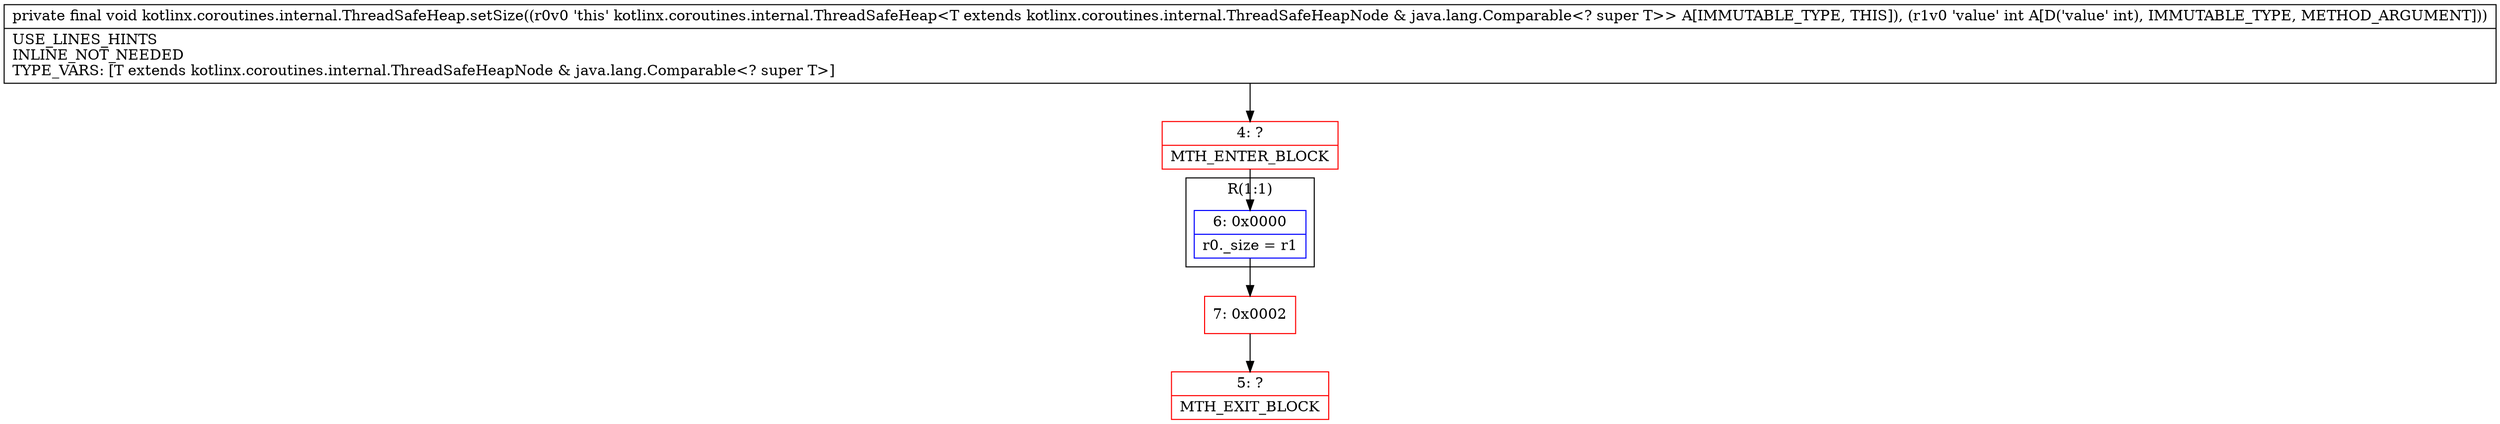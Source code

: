 digraph "CFG forkotlinx.coroutines.internal.ThreadSafeHeap.setSize(I)V" {
subgraph cluster_Region_1044038542 {
label = "R(1:1)";
node [shape=record,color=blue];
Node_6 [shape=record,label="{6\:\ 0x0000|r0._size = r1\l}"];
}
Node_4 [shape=record,color=red,label="{4\:\ ?|MTH_ENTER_BLOCK\l}"];
Node_7 [shape=record,color=red,label="{7\:\ 0x0002}"];
Node_5 [shape=record,color=red,label="{5\:\ ?|MTH_EXIT_BLOCK\l}"];
MethodNode[shape=record,label="{private final void kotlinx.coroutines.internal.ThreadSafeHeap.setSize((r0v0 'this' kotlinx.coroutines.internal.ThreadSafeHeap\<T extends kotlinx.coroutines.internal.ThreadSafeHeapNode & java.lang.Comparable\<? super T\>\> A[IMMUTABLE_TYPE, THIS]), (r1v0 'value' int A[D('value' int), IMMUTABLE_TYPE, METHOD_ARGUMENT]))  | USE_LINES_HINTS\lINLINE_NOT_NEEDED\lTYPE_VARS: [T extends kotlinx.coroutines.internal.ThreadSafeHeapNode & java.lang.Comparable\<? super T\>]\l}"];
MethodNode -> Node_4;Node_6 -> Node_7;
Node_4 -> Node_6;
Node_7 -> Node_5;
}

